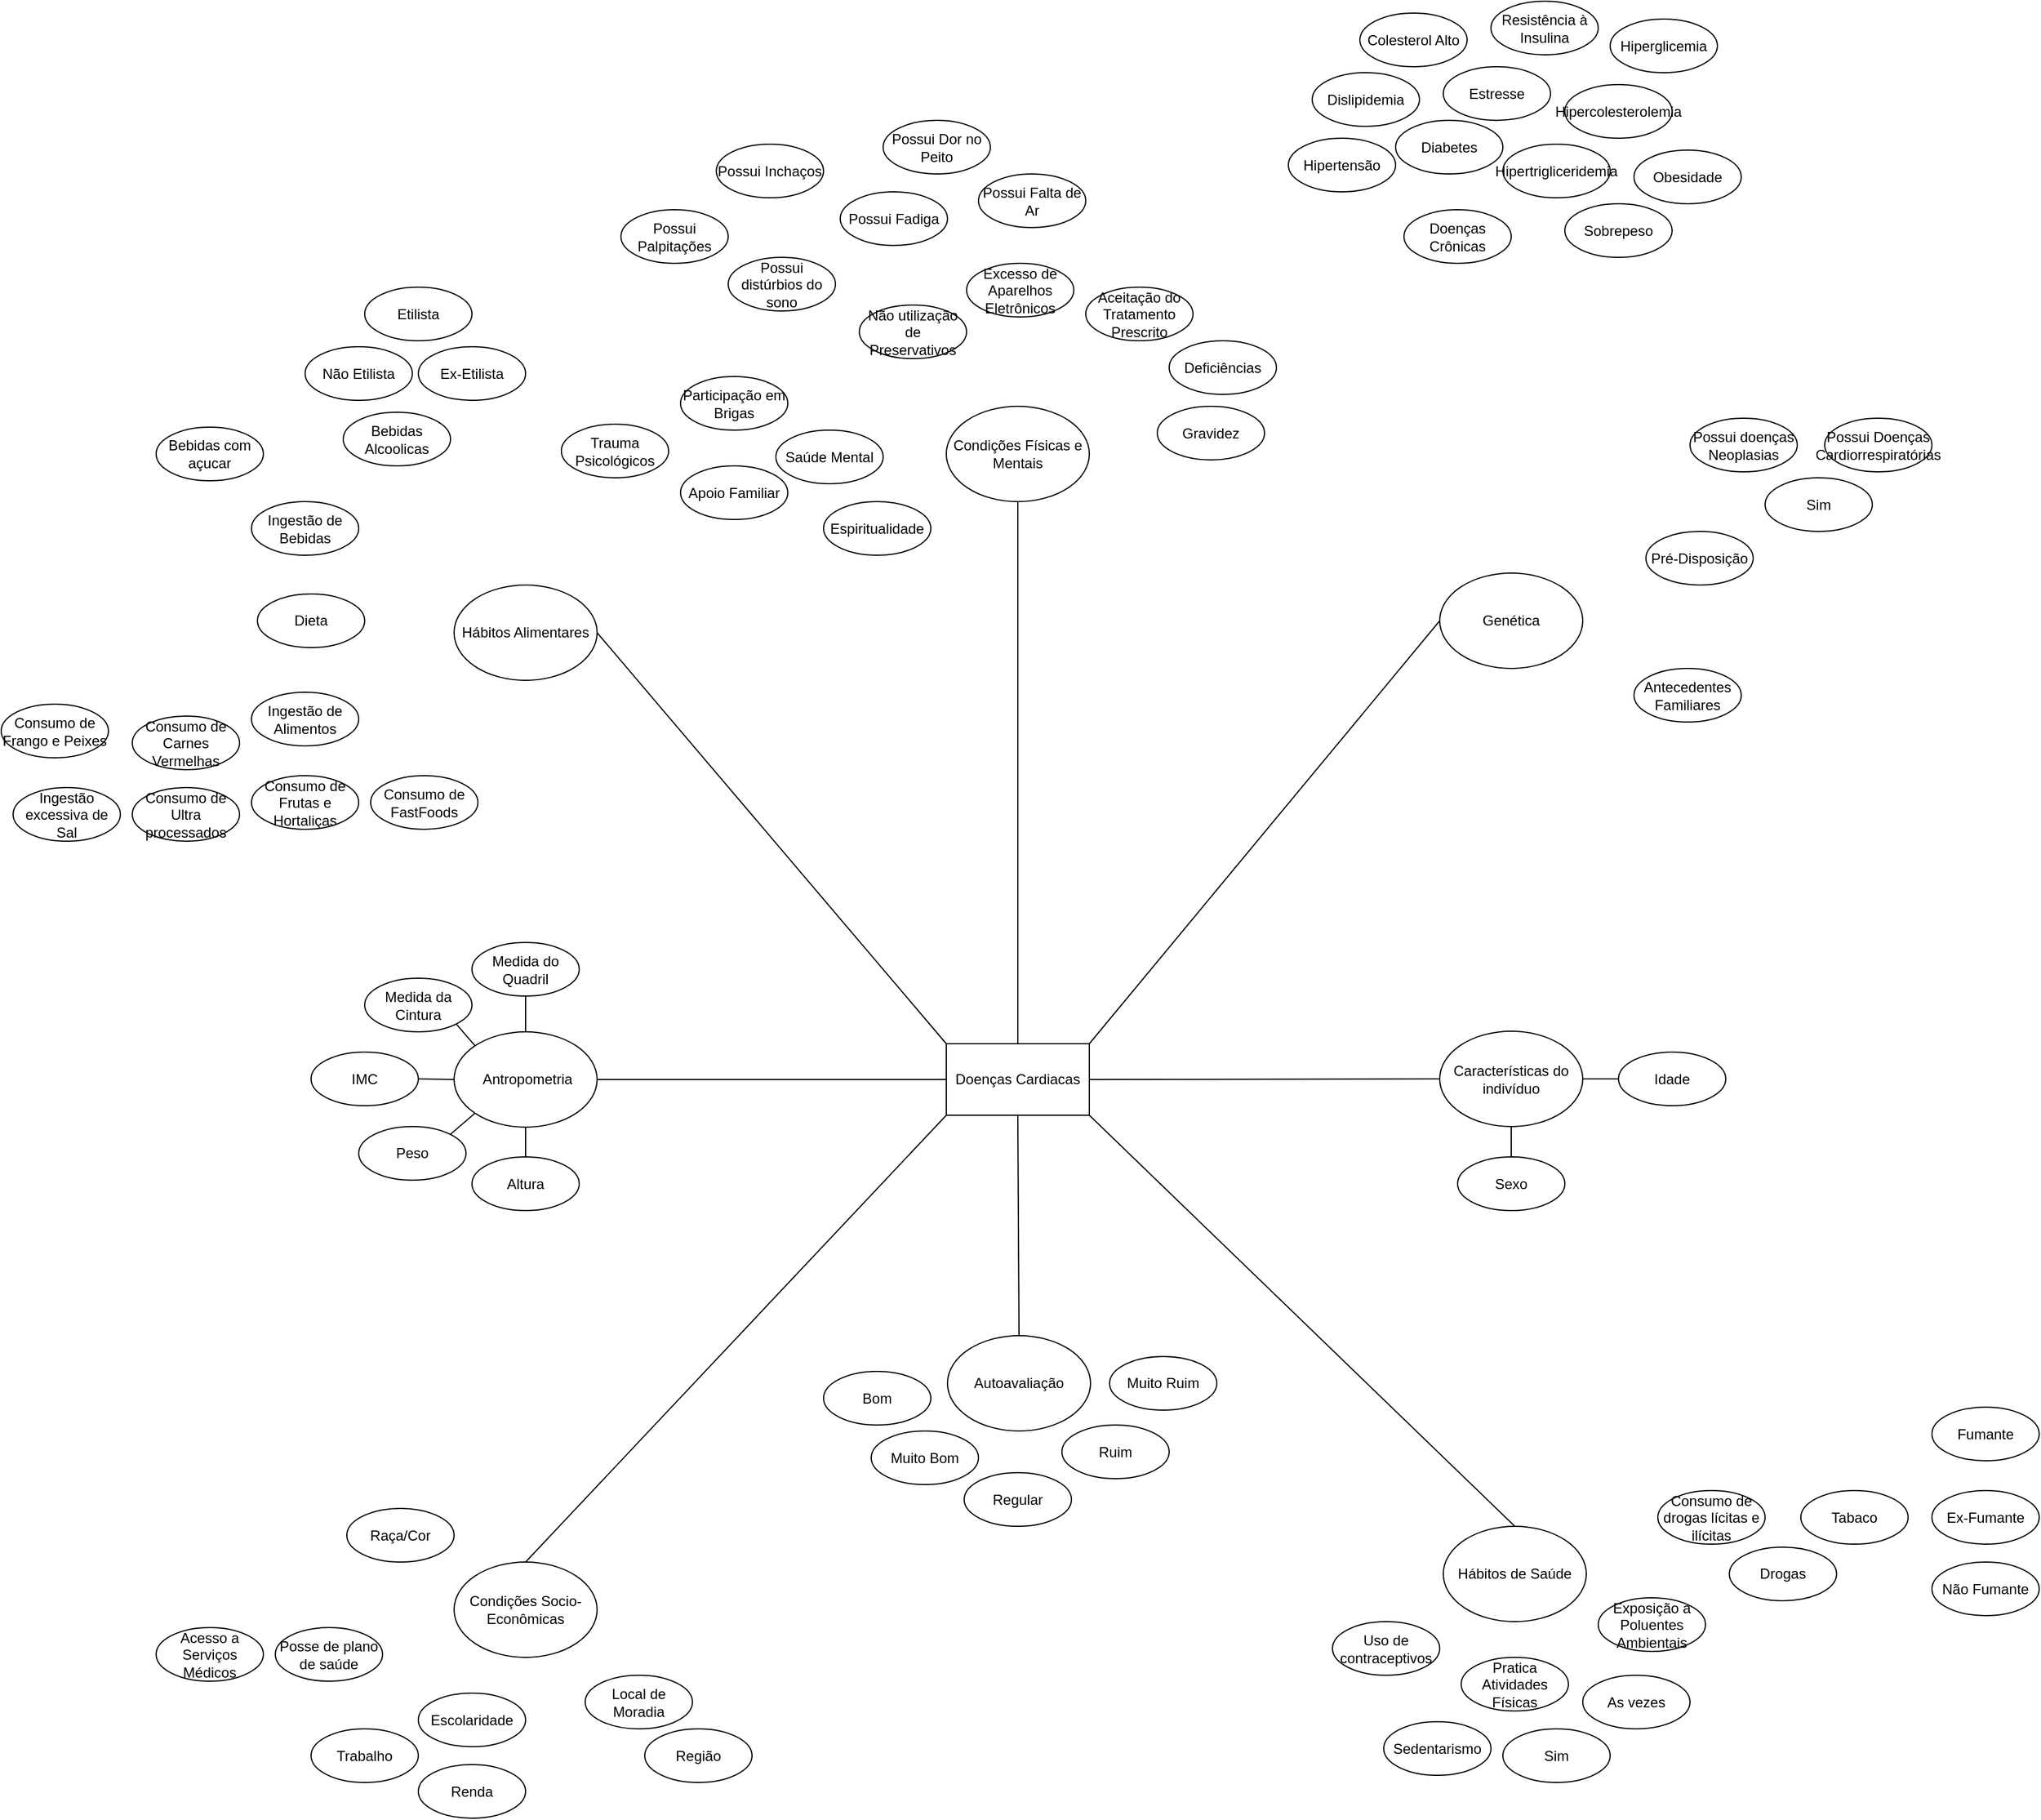 <mxfile version="26.1.1">
  <diagram name="Página-1" id="K5eOA4L-gDZK-XUdb7QI">
    <mxGraphModel dx="2206" dy="1781" grid="1" gridSize="10" guides="1" tooltips="1" connect="1" arrows="1" fold="1" page="1" pageScale="1" pageWidth="827" pageHeight="1169" math="0" shadow="0">
      <root>
        <mxCell id="0" />
        <mxCell id="1" parent="0" />
        <mxCell id="xORFpnPC-fu5SrFgAWwJ-1" value="Doenças Cardiacas" style="rounded=0;whiteSpace=wrap;html=1;fontStyle=0" vertex="1" parent="1">
          <mxGeometry x="353" y="555" width="120" height="60" as="geometry" />
        </mxCell>
        <mxCell id="xORFpnPC-fu5SrFgAWwJ-2" value="&amp;nbsp;Antropometria" style="ellipse;whiteSpace=wrap;html=1;fontStyle=0" vertex="1" parent="1">
          <mxGeometry x="-60" y="545" width="120" height="80" as="geometry" />
        </mxCell>
        <mxCell id="xORFpnPC-fu5SrFgAWwJ-4" value="Sexo" style="ellipse;whiteSpace=wrap;html=1;fontStyle=0" vertex="1" parent="1">
          <mxGeometry x="782" y="650" width="90" height="45" as="geometry" />
        </mxCell>
        <mxCell id="xORFpnPC-fu5SrFgAWwJ-8" value="Idade" style="ellipse;whiteSpace=wrap;html=1;fontStyle=0" vertex="1" parent="1">
          <mxGeometry x="917" y="562" width="90" height="45" as="geometry" />
        </mxCell>
        <mxCell id="xORFpnPC-fu5SrFgAWwJ-9" value="Peso" style="ellipse;whiteSpace=wrap;html=1;fontStyle=0" vertex="1" parent="1">
          <mxGeometry x="-140" y="624.5" width="90" height="45" as="geometry" />
        </mxCell>
        <mxCell id="xORFpnPC-fu5SrFgAWwJ-10" value="Altura" style="ellipse;whiteSpace=wrap;html=1;fontStyle=0" vertex="1" parent="1">
          <mxGeometry x="-45" y="650" width="90" height="45" as="geometry" />
        </mxCell>
        <mxCell id="xORFpnPC-fu5SrFgAWwJ-12" value="Medida da Cintura" style="ellipse;whiteSpace=wrap;html=1;fontStyle=0" vertex="1" parent="1">
          <mxGeometry x="-135" y="500" width="90" height="45" as="geometry" />
        </mxCell>
        <mxCell id="xORFpnPC-fu5SrFgAWwJ-13" value="IMC" style="ellipse;whiteSpace=wrap;html=1;fontStyle=0" vertex="1" parent="1">
          <mxGeometry x="-180" y="562" width="90" height="45" as="geometry" />
        </mxCell>
        <mxCell id="xORFpnPC-fu5SrFgAWwJ-17" value="Medida do Quadril" style="ellipse;whiteSpace=wrap;html=1;fontStyle=0" vertex="1" parent="1">
          <mxGeometry x="-45" y="470" width="90" height="45" as="geometry" />
        </mxCell>
        <mxCell id="xORFpnPC-fu5SrFgAWwJ-19" value="" style="endArrow=none;html=1;rounded=0;entryX=0;entryY=0.5;entryDx=0;entryDy=0;exitX=1;exitY=0.5;exitDx=0;exitDy=0;fontStyle=0" edge="1" parent="1" source="xORFpnPC-fu5SrFgAWwJ-2" target="xORFpnPC-fu5SrFgAWwJ-1">
          <mxGeometry width="50" height="50" relative="1" as="geometry">
            <mxPoint x="150" y="670" as="sourcePoint" />
            <mxPoint x="200" y="620" as="targetPoint" />
          </mxGeometry>
        </mxCell>
        <mxCell id="xORFpnPC-fu5SrFgAWwJ-23" value="" style="endArrow=none;html=1;rounded=0;entryX=0.5;entryY=0;entryDx=0;entryDy=0;exitX=0.5;exitY=1;exitDx=0;exitDy=0;fontStyle=0" edge="1" parent="1" source="xORFpnPC-fu5SrFgAWwJ-31" target="xORFpnPC-fu5SrFgAWwJ-4">
          <mxGeometry width="50" height="50" relative="1" as="geometry">
            <mxPoint x="157" y="670" as="sourcePoint" />
            <mxPoint x="207" y="620" as="targetPoint" />
          </mxGeometry>
        </mxCell>
        <mxCell id="xORFpnPC-fu5SrFgAWwJ-27" value="Hábitos Alimentares" style="ellipse;whiteSpace=wrap;html=1;fontStyle=0" vertex="1" parent="1">
          <mxGeometry x="-60" y="170" width="120" height="80" as="geometry" />
        </mxCell>
        <mxCell id="xORFpnPC-fu5SrFgAWwJ-28" value="" style="endArrow=none;html=1;rounded=0;entryX=1;entryY=0.5;entryDx=0;entryDy=0;exitX=0;exitY=0;exitDx=0;exitDy=0;fontStyle=0" edge="1" parent="1" source="xORFpnPC-fu5SrFgAWwJ-1" target="xORFpnPC-fu5SrFgAWwJ-27">
          <mxGeometry width="50" height="50" relative="1" as="geometry">
            <mxPoint x="290" y="520" as="sourcePoint" />
            <mxPoint x="340" y="470" as="targetPoint" />
          </mxGeometry>
        </mxCell>
        <mxCell id="xORFpnPC-fu5SrFgAWwJ-29" value="Condições Físicas e Mentais" style="ellipse;whiteSpace=wrap;html=1;fontStyle=0" vertex="1" parent="1">
          <mxGeometry x="353" y="20" width="120" height="80" as="geometry" />
        </mxCell>
        <mxCell id="xORFpnPC-fu5SrFgAWwJ-30" value="Genética" style="ellipse;whiteSpace=wrap;html=1;fontStyle=0" vertex="1" parent="1">
          <mxGeometry x="767" y="160" width="120" height="80" as="geometry" />
        </mxCell>
        <mxCell id="xORFpnPC-fu5SrFgAWwJ-31" value="Características do indivíduo" style="ellipse;whiteSpace=wrap;html=1;fontStyle=0" vertex="1" parent="1">
          <mxGeometry x="767" y="544.5" width="120" height="80" as="geometry" />
        </mxCell>
        <mxCell id="xORFpnPC-fu5SrFgAWwJ-32" value="Hábitos de Saúde" style="ellipse;whiteSpace=wrap;html=1;fontStyle=0" vertex="1" parent="1">
          <mxGeometry x="770" y="960" width="120" height="80" as="geometry" />
        </mxCell>
        <mxCell id="xORFpnPC-fu5SrFgAWwJ-33" value="Condições Socio-Econômicas" style="ellipse;whiteSpace=wrap;html=1;fontStyle=0" vertex="1" parent="1">
          <mxGeometry x="-60" y="990" width="120" height="80" as="geometry" />
        </mxCell>
        <mxCell id="xORFpnPC-fu5SrFgAWwJ-34" value="" style="endArrow=none;html=1;rounded=0;entryX=0;entryY=1;entryDx=0;entryDy=0;exitX=0.5;exitY=0;exitDx=0;exitDy=0;fontStyle=0" edge="1" parent="1" source="xORFpnPC-fu5SrFgAWwJ-33" target="xORFpnPC-fu5SrFgAWwJ-1">
          <mxGeometry width="50" height="50" relative="1" as="geometry">
            <mxPoint x="300" y="750" as="sourcePoint" />
            <mxPoint x="350" y="700" as="targetPoint" />
          </mxGeometry>
        </mxCell>
        <mxCell id="xORFpnPC-fu5SrFgAWwJ-35" value="" style="endArrow=none;html=1;rounded=0;entryX=0.5;entryY=1;entryDx=0;entryDy=0;exitX=0.5;exitY=0;exitDx=0;exitDy=0;fontStyle=0" edge="1" parent="1" source="xORFpnPC-fu5SrFgAWwJ-1" target="xORFpnPC-fu5SrFgAWwJ-29">
          <mxGeometry width="50" height="50" relative="1" as="geometry">
            <mxPoint x="450" y="540" as="sourcePoint" />
            <mxPoint x="500" y="490" as="targetPoint" />
          </mxGeometry>
        </mxCell>
        <mxCell id="xORFpnPC-fu5SrFgAWwJ-36" value="" style="endArrow=none;html=1;rounded=0;entryX=1;entryY=1;entryDx=0;entryDy=0;exitX=0.5;exitY=0;exitDx=0;exitDy=0;fontStyle=0" edge="1" parent="1" source="xORFpnPC-fu5SrFgAWwJ-32" target="xORFpnPC-fu5SrFgAWwJ-1">
          <mxGeometry width="50" height="50" relative="1" as="geometry">
            <mxPoint x="640" y="800" as="sourcePoint" />
            <mxPoint x="500" y="960" as="targetPoint" />
          </mxGeometry>
        </mxCell>
        <mxCell id="xORFpnPC-fu5SrFgAWwJ-37" value="" style="endArrow=none;html=1;rounded=0;entryX=1;entryY=0.5;entryDx=0;entryDy=0;exitX=0;exitY=0.5;exitDx=0;exitDy=0;fontStyle=0" edge="1" parent="1" source="xORFpnPC-fu5SrFgAWwJ-31" target="xORFpnPC-fu5SrFgAWwJ-1">
          <mxGeometry width="50" height="50" relative="1" as="geometry">
            <mxPoint x="510" y="710" as="sourcePoint" />
            <mxPoint x="560" y="660" as="targetPoint" />
          </mxGeometry>
        </mxCell>
        <mxCell id="xORFpnPC-fu5SrFgAWwJ-39" value="" style="endArrow=none;html=1;rounded=0;entryX=1;entryY=0.5;entryDx=0;entryDy=0;exitX=0;exitY=0.5;exitDx=0;exitDy=0;fontStyle=0" edge="1" parent="1" source="xORFpnPC-fu5SrFgAWwJ-8" target="xORFpnPC-fu5SrFgAWwJ-31">
          <mxGeometry width="50" height="50" relative="1" as="geometry">
            <mxPoint x="867" y="662.5" as="sourcePoint" />
            <mxPoint x="917" y="612.5" as="targetPoint" />
          </mxGeometry>
        </mxCell>
        <mxCell id="xORFpnPC-fu5SrFgAWwJ-40" value="" style="endArrow=none;html=1;rounded=0;entryX=0;entryY=0.5;entryDx=0;entryDy=0;exitX=1;exitY=0;exitDx=0;exitDy=0;fontStyle=0" edge="1" parent="1" source="xORFpnPC-fu5SrFgAWwJ-1" target="xORFpnPC-fu5SrFgAWwJ-30">
          <mxGeometry width="50" height="50" relative="1" as="geometry">
            <mxPoint x="470" y="490" as="sourcePoint" />
            <mxPoint x="500" y="520" as="targetPoint" />
          </mxGeometry>
        </mxCell>
        <mxCell id="xORFpnPC-fu5SrFgAWwJ-41" value="Autoavaliação" style="ellipse;whiteSpace=wrap;html=1;fontStyle=0" vertex="1" parent="1">
          <mxGeometry x="354" y="800" width="120" height="80" as="geometry" />
        </mxCell>
        <mxCell id="xORFpnPC-fu5SrFgAWwJ-42" value="" style="endArrow=none;html=1;rounded=0;entryX=0.5;entryY=1;entryDx=0;entryDy=0;exitX=0.5;exitY=0;exitDx=0;exitDy=0;fontStyle=0" edge="1" parent="1" source="xORFpnPC-fu5SrFgAWwJ-41" target="xORFpnPC-fu5SrFgAWwJ-1">
          <mxGeometry width="50" height="50" relative="1" as="geometry">
            <mxPoint x="350" y="910" as="sourcePoint" />
            <mxPoint x="400" y="860" as="targetPoint" />
          </mxGeometry>
        </mxCell>
        <mxCell id="xORFpnPC-fu5SrFgAWwJ-46" value="Escolaridade" style="ellipse;whiteSpace=wrap;html=1;fontStyle=0" vertex="1" parent="1">
          <mxGeometry x="-90" y="1100" width="90" height="45" as="geometry" />
        </mxCell>
        <mxCell id="xORFpnPC-fu5SrFgAWwJ-48" value="Região" style="ellipse;whiteSpace=wrap;html=1;fontStyle=0" vertex="1" parent="1">
          <mxGeometry x="100" y="1130" width="90" height="45" as="geometry" />
        </mxCell>
        <mxCell id="xORFpnPC-fu5SrFgAWwJ-49" value="Renda" style="ellipse;whiteSpace=wrap;html=1;fontStyle=0" vertex="1" parent="1">
          <mxGeometry x="-90" y="1160" width="90" height="45" as="geometry" />
        </mxCell>
        <mxCell id="xORFpnPC-fu5SrFgAWwJ-50" value="Raça/Cor" style="ellipse;whiteSpace=wrap;html=1;fontStyle=0" vertex="1" parent="1">
          <mxGeometry x="-150" y="945" width="90" height="45" as="geometry" />
        </mxCell>
        <mxCell id="xORFpnPC-fu5SrFgAWwJ-51" value="Posse de plano de saúde" style="ellipse;whiteSpace=wrap;html=1;fontStyle=0" vertex="1" parent="1">
          <mxGeometry x="-210" y="1045" width="90" height="45" as="geometry" />
        </mxCell>
        <mxCell id="xORFpnPC-fu5SrFgAWwJ-52" value="Trabalho" style="ellipse;whiteSpace=wrap;html=1;fontStyle=0" vertex="1" parent="1">
          <mxGeometry x="-180" y="1130" width="90" height="45" as="geometry" />
        </mxCell>
        <mxCell id="xORFpnPC-fu5SrFgAWwJ-53" value="Local de Moradia" style="ellipse;whiteSpace=wrap;html=1;fontStyle=0" vertex="1" parent="1">
          <mxGeometry x="50" y="1085" width="90" height="45" as="geometry" />
        </mxCell>
        <mxCell id="xORFpnPC-fu5SrFgAWwJ-54" value="Acesso a Serviços Médicos" style="ellipse;whiteSpace=wrap;html=1;fontStyle=0" vertex="1" parent="1">
          <mxGeometry x="-310" y="1045" width="90" height="45" as="geometry" />
        </mxCell>
        <mxCell id="xORFpnPC-fu5SrFgAWwJ-60" value="Consumo de drogas lícitas e ilícitas" style="ellipse;whiteSpace=wrap;html=1;fontStyle=0" vertex="1" parent="1">
          <mxGeometry x="950" y="930" width="90" height="45" as="geometry" />
        </mxCell>
        <mxCell id="xORFpnPC-fu5SrFgAWwJ-62" value="Drogas" style="ellipse;whiteSpace=wrap;html=1;fontStyle=0" vertex="1" parent="1">
          <mxGeometry x="1010" y="977.5" width="90" height="45" as="geometry" />
        </mxCell>
        <mxCell id="xORFpnPC-fu5SrFgAWwJ-65" value="Pratica Atividades Físicas" style="ellipse;whiteSpace=wrap;html=1;fontStyle=0" vertex="1" parent="1">
          <mxGeometry x="785" y="1070" width="90" height="45" as="geometry" />
        </mxCell>
        <mxCell id="xORFpnPC-fu5SrFgAWwJ-69" value="Ingestão excessiva de Sal" style="ellipse;whiteSpace=wrap;html=1;fontStyle=0" vertex="1" parent="1">
          <mxGeometry x="-430" y="340" width="90" height="45" as="geometry" />
        </mxCell>
        <mxCell id="xORFpnPC-fu5SrFgAWwJ-71" value="Tabaco" style="ellipse;whiteSpace=wrap;html=1;fontStyle=0" vertex="1" parent="1">
          <mxGeometry x="1070" y="930" width="90" height="45" as="geometry" />
        </mxCell>
        <mxCell id="xORFpnPC-fu5SrFgAWwJ-74" value="Uso de contraceptivos" style="ellipse;whiteSpace=wrap;html=1;fontStyle=0" vertex="1" parent="1">
          <mxGeometry x="677" y="1040" width="90" height="45" as="geometry" />
        </mxCell>
        <mxCell id="xORFpnPC-fu5SrFgAWwJ-75" value="Dieta" style="ellipse;whiteSpace=wrap;html=1;fontStyle=0" vertex="1" parent="1">
          <mxGeometry x="-225" y="177.5" width="90" height="45" as="geometry" />
        </mxCell>
        <mxCell id="xORFpnPC-fu5SrFgAWwJ-77" value="Participação em Brigas" style="ellipse;whiteSpace=wrap;html=1;fontStyle=0" vertex="1" parent="1">
          <mxGeometry x="130" y="-5" width="90" height="45" as="geometry" />
        </mxCell>
        <mxCell id="xORFpnPC-fu5SrFgAWwJ-79" value="Ingestão de Alimentos" style="ellipse;whiteSpace=wrap;html=1;fontStyle=0" vertex="1" parent="1">
          <mxGeometry x="-230" y="260" width="90" height="45" as="geometry" />
        </mxCell>
        <mxCell id="xORFpnPC-fu5SrFgAWwJ-80" value="Apoio Familiar" style="ellipse;whiteSpace=wrap;html=1;fontStyle=0" vertex="1" parent="1">
          <mxGeometry x="130" y="70" width="90" height="45" as="geometry" />
        </mxCell>
        <mxCell id="xORFpnPC-fu5SrFgAWwJ-81" value="Não utilização de Preservativos" style="ellipse;whiteSpace=wrap;html=1;fontStyle=0" vertex="1" parent="1">
          <mxGeometry x="280" y="-65" width="90" height="45" as="geometry" />
        </mxCell>
        <mxCell id="xORFpnPC-fu5SrFgAWwJ-82" value="Ingestão de Bebidas" style="ellipse;whiteSpace=wrap;html=1;fontStyle=0" vertex="1" parent="1">
          <mxGeometry x="-230" y="100" width="90" height="45" as="geometry" />
        </mxCell>
        <mxCell id="xORFpnPC-fu5SrFgAWwJ-83" value="Saúde Mental" style="ellipse;whiteSpace=wrap;html=1;fontStyle=0" vertex="1" parent="1">
          <mxGeometry x="210" y="40" width="90" height="45" as="geometry" />
        </mxCell>
        <mxCell id="xORFpnPC-fu5SrFgAWwJ-84" value="Hipertensão" style="ellipse;whiteSpace=wrap;html=1;fontStyle=0" vertex="1" parent="1">
          <mxGeometry x="640" y="-205" width="90" height="45" as="geometry" />
        </mxCell>
        <mxCell id="xORFpnPC-fu5SrFgAWwJ-85" value="Deficiências" style="ellipse;whiteSpace=wrap;html=1;fontStyle=0" vertex="1" parent="1">
          <mxGeometry x="540" y="-35" width="90" height="45" as="geometry" />
        </mxCell>
        <mxCell id="xORFpnPC-fu5SrFgAWwJ-86" value="Aceitação do Tratamento Prescrito" style="ellipse;whiteSpace=wrap;html=1;fontStyle=0" vertex="1" parent="1">
          <mxGeometry x="470" y="-80" width="90" height="45" as="geometry" />
        </mxCell>
        <mxCell id="xORFpnPC-fu5SrFgAWwJ-87" value="Excesso de Aparelhos Eletrônicos" style="ellipse;whiteSpace=wrap;html=1;fontStyle=0" vertex="1" parent="1">
          <mxGeometry x="370" y="-100" width="90" height="45" as="geometry" />
        </mxCell>
        <mxCell id="xORFpnPC-fu5SrFgAWwJ-88" value="Gravidez" style="ellipse;whiteSpace=wrap;html=1;fontStyle=0" vertex="1" parent="1">
          <mxGeometry x="530" y="20" width="90" height="45" as="geometry" />
        </mxCell>
        <mxCell id="xORFpnPC-fu5SrFgAWwJ-89" value="Antecedentes Familiares " style="ellipse;whiteSpace=wrap;html=1;fontStyle=0" vertex="1" parent="1">
          <mxGeometry x="930" y="240" width="90" height="45" as="geometry" />
        </mxCell>
        <mxCell id="xORFpnPC-fu5SrFgAWwJ-90" value="Possui doenças Neoplasias" style="ellipse;whiteSpace=wrap;html=1;fontStyle=0" vertex="1" parent="1">
          <mxGeometry x="977" y="30" width="90" height="45" as="geometry" />
        </mxCell>
        <mxCell id="xORFpnPC-fu5SrFgAWwJ-91" value="Doenças Crônicas" style="ellipse;whiteSpace=wrap;html=1;fontStyle=0" vertex="1" parent="1">
          <mxGeometry x="737" y="-145" width="90" height="45" as="geometry" />
        </mxCell>
        <mxCell id="xORFpnPC-fu5SrFgAWwJ-92" value="Estresse" style="ellipse;whiteSpace=wrap;html=1;fontStyle=0" vertex="1" parent="1">
          <mxGeometry x="770" y="-265" width="90" height="45" as="geometry" />
        </mxCell>
        <mxCell id="xORFpnPC-fu5SrFgAWwJ-94" value="&lt;span class=&quot;notion-enable-hover&quot; data-token-index=&quot;0&quot; style=&quot;&quot;&gt;Dislipidemia&lt;/span&gt;" style="ellipse;whiteSpace=wrap;html=1;fontStyle=0" vertex="1" parent="1">
          <mxGeometry x="660" y="-260" width="90" height="45" as="geometry" />
        </mxCell>
        <mxCell id="xORFpnPC-fu5SrFgAWwJ-95" value="&lt;span class=&quot;notion-enable-hover&quot; data-token-index=&quot;0&quot; style=&quot;&quot;&gt;Hipertrigliceridemia&lt;/span&gt;" style="ellipse;whiteSpace=wrap;html=1;fontStyle=0" vertex="1" parent="1">
          <mxGeometry x="820" y="-200" width="90" height="45" as="geometry" />
        </mxCell>
        <mxCell id="xORFpnPC-fu5SrFgAWwJ-96" value="&lt;span class=&quot;notion-enable-hover&quot; data-token-index=&quot;0&quot; style=&quot;&quot;&gt;Hipercolesterolemia&lt;/span&gt;" style="ellipse;whiteSpace=wrap;html=1;fontStyle=0" vertex="1" parent="1">
          <mxGeometry x="872" y="-250" width="90" height="45" as="geometry" />
        </mxCell>
        <mxCell id="xORFpnPC-fu5SrFgAWwJ-97" value="&lt;span class=&quot;notion-enable-hover&quot; data-token-index=&quot;0&quot; style=&quot;&quot;&gt;Sobrepeso&lt;/span&gt;" style="ellipse;whiteSpace=wrap;html=1;fontStyle=0" vertex="1" parent="1">
          <mxGeometry x="872" y="-150" width="90" height="45" as="geometry" />
        </mxCell>
        <mxCell id="xORFpnPC-fu5SrFgAWwJ-98" value="&lt;span class=&quot;notion-enable-hover&quot; data-token-index=&quot;0&quot; style=&quot;&quot;&gt;Diabetes&lt;/span&gt;" style="ellipse;whiteSpace=wrap;html=1;fontStyle=0" vertex="1" parent="1">
          <mxGeometry x="730" y="-220" width="90" height="45" as="geometry" />
        </mxCell>
        <mxCell id="xORFpnPC-fu5SrFgAWwJ-100" value="Consumo de FastFoods" style="ellipse;whiteSpace=wrap;html=1;fontStyle=0" vertex="1" parent="1">
          <mxGeometry x="-130" y="330" width="90" height="45" as="geometry" />
        </mxCell>
        <mxCell id="xORFpnPC-fu5SrFgAWwJ-105" value="&lt;span class=&quot;notion-enable-hover&quot; data-token-index=&quot;0&quot; style=&quot;&quot;&gt;Obesidade&lt;/span&gt;" style="ellipse;whiteSpace=wrap;html=1;fontStyle=0" vertex="1" parent="1">
          <mxGeometry x="930" y="-195" width="90" height="45" as="geometry" />
        </mxCell>
        <mxCell id="xORFpnPC-fu5SrFgAWwJ-106" value="Consumo de Frutas e Hortaliças" style="ellipse;whiteSpace=wrap;html=1;fontStyle=0" vertex="1" parent="1">
          <mxGeometry x="-230" y="330" width="90" height="45" as="geometry" />
        </mxCell>
        <mxCell id="xORFpnPC-fu5SrFgAWwJ-107" value="Colesterol Alto" style="ellipse;whiteSpace=wrap;html=1;fontStyle=0" vertex="1" parent="1">
          <mxGeometry x="700" y="-310" width="90" height="45" as="geometry" />
        </mxCell>
        <mxCell id="xORFpnPC-fu5SrFgAWwJ-108" value="Fumante" style="ellipse;whiteSpace=wrap;html=1;fontStyle=0" vertex="1" parent="1">
          <mxGeometry x="1180" y="860" width="90" height="45" as="geometry" />
        </mxCell>
        <mxCell id="xORFpnPC-fu5SrFgAWwJ-109" value="Não Fumante" style="ellipse;whiteSpace=wrap;html=1;fontStyle=0" vertex="1" parent="1">
          <mxGeometry x="1180" y="990" width="90" height="45" as="geometry" />
        </mxCell>
        <mxCell id="xORFpnPC-fu5SrFgAWwJ-110" value="Ex-Fumante" style="ellipse;whiteSpace=wrap;html=1;fontStyle=0" vertex="1" parent="1">
          <mxGeometry x="1180" y="930" width="90" height="45" as="geometry" />
        </mxCell>
        <mxCell id="xORFpnPC-fu5SrFgAWwJ-111" value="Bom" style="ellipse;whiteSpace=wrap;html=1;fontStyle=0" vertex="1" parent="1">
          <mxGeometry x="250" y="830" width="90" height="45" as="geometry" />
        </mxCell>
        <mxCell id="xORFpnPC-fu5SrFgAWwJ-112" value="Muito Bom" style="ellipse;whiteSpace=wrap;html=1;fontStyle=0" vertex="1" parent="1">
          <mxGeometry x="290" y="880" width="90" height="45" as="geometry" />
        </mxCell>
        <mxCell id="xORFpnPC-fu5SrFgAWwJ-113" value="Regular" style="ellipse;whiteSpace=wrap;html=1;fontStyle=0" vertex="1" parent="1">
          <mxGeometry x="368" y="915" width="90" height="45" as="geometry" />
        </mxCell>
        <mxCell id="xORFpnPC-fu5SrFgAWwJ-114" value="Ruim" style="ellipse;whiteSpace=wrap;html=1;fontStyle=0" vertex="1" parent="1">
          <mxGeometry x="450" y="875" width="90" height="45" as="geometry" />
        </mxCell>
        <mxCell id="xORFpnPC-fu5SrFgAWwJ-115" value="Muito Ruim" style="ellipse;whiteSpace=wrap;html=1;fontStyle=0" vertex="1" parent="1">
          <mxGeometry x="490" y="817.5" width="90" height="45" as="geometry" />
        </mxCell>
        <mxCell id="xORFpnPC-fu5SrFgAWwJ-122" value="Consumo de Ultra processados" style="ellipse;whiteSpace=wrap;html=1;fontStyle=0" vertex="1" parent="1">
          <mxGeometry x="-330" y="340" width="90" height="45" as="geometry" />
        </mxCell>
        <mxCell id="xORFpnPC-fu5SrFgAWwJ-125" value="Pré-Disposição" style="ellipse;whiteSpace=wrap;html=1;fontStyle=0" vertex="1" parent="1">
          <mxGeometry x="940" y="125" width="90" height="45" as="geometry" />
        </mxCell>
        <mxCell id="xORFpnPC-fu5SrFgAWwJ-129" value="Bebidas com açucar" style="ellipse;whiteSpace=wrap;html=1;fontStyle=0" vertex="1" parent="1">
          <mxGeometry x="-310" y="37.5" width="90" height="45" as="geometry" />
        </mxCell>
        <mxCell id="xORFpnPC-fu5SrFgAWwJ-130" value="Consumo de Frango e Peixes" style="ellipse;whiteSpace=wrap;html=1;fontStyle=0" vertex="1" parent="1">
          <mxGeometry x="-440" y="270" width="90" height="45" as="geometry" />
        </mxCell>
        <mxCell id="xORFpnPC-fu5SrFgAWwJ-131" value="Consumo de Carnes Vermelhas" style="ellipse;whiteSpace=wrap;html=1;fontStyle=0" vertex="1" parent="1">
          <mxGeometry x="-330" y="280" width="90" height="45" as="geometry" />
        </mxCell>
        <mxCell id="xORFpnPC-fu5SrFgAWwJ-132" value="Bebidas Alcoolicas" style="ellipse;whiteSpace=wrap;html=1;fontStyle=0" vertex="1" parent="1">
          <mxGeometry x="-153" y="25" width="90" height="45" as="geometry" />
        </mxCell>
        <mxCell id="xORFpnPC-fu5SrFgAWwJ-133" value="Ex-Etilista" style="ellipse;whiteSpace=wrap;html=1;fontStyle=0" vertex="1" parent="1">
          <mxGeometry x="-90" y="-30" width="90" height="45" as="geometry" />
        </mxCell>
        <mxCell id="xORFpnPC-fu5SrFgAWwJ-134" value="Não Etilista" style="ellipse;whiteSpace=wrap;html=1;fontStyle=0" vertex="1" parent="1">
          <mxGeometry x="-185" y="-30" width="90" height="45" as="geometry" />
        </mxCell>
        <mxCell id="xORFpnPC-fu5SrFgAWwJ-137" value="&lt;span class=&quot;notion-enable-hover&quot; data-token-index=&quot;0&quot; style=&quot;&quot;&gt;Exposição a Poluentes Ambientais&lt;/span&gt;" style="ellipse;whiteSpace=wrap;html=1;fontStyle=0" vertex="1" parent="1">
          <mxGeometry x="900" y="1020" width="90" height="45" as="geometry" />
        </mxCell>
        <mxCell id="xORFpnPC-fu5SrFgAWwJ-138" value="Sedentarismo" style="ellipse;whiteSpace=wrap;html=1;fontStyle=0" vertex="1" parent="1">
          <mxGeometry x="720" y="1124" width="90" height="45" as="geometry" />
        </mxCell>
        <mxCell id="xORFpnPC-fu5SrFgAWwJ-139" value="&lt;span class=&quot;notion-enable-hover&quot; data-token-index=&quot;0&quot; style=&quot;&quot;&gt;Sim&lt;/span&gt;" style="ellipse;whiteSpace=wrap;html=1;fontStyle=0" vertex="1" parent="1">
          <mxGeometry x="820" y="1130" width="90" height="45" as="geometry" />
        </mxCell>
        <mxCell id="xORFpnPC-fu5SrFgAWwJ-140" value="As vezes" style="ellipse;whiteSpace=wrap;html=1;fontStyle=0" vertex="1" parent="1">
          <mxGeometry x="887" y="1085" width="90" height="45" as="geometry" />
        </mxCell>
        <mxCell id="xORFpnPC-fu5SrFgAWwJ-141" value="Resistência à Insulina" style="ellipse;whiteSpace=wrap;html=1;fontStyle=0" vertex="1" parent="1">
          <mxGeometry x="810" y="-320" width="90" height="45" as="geometry" />
        </mxCell>
        <mxCell id="xORFpnPC-fu5SrFgAWwJ-143" value="Sim" style="ellipse;whiteSpace=wrap;html=1;fontStyle=0" vertex="1" parent="1">
          <mxGeometry x="1040" y="80" width="90" height="45" as="geometry" />
        </mxCell>
        <mxCell id="xORFpnPC-fu5SrFgAWwJ-144" value="Possui Doenças&lt;br&gt;Cardiorrespiratórias " style="ellipse;whiteSpace=wrap;html=1;fontStyle=0" vertex="1" parent="1">
          <mxGeometry x="1090" y="30" width="90" height="45" as="geometry" />
        </mxCell>
        <mxCell id="xORFpnPC-fu5SrFgAWwJ-146" value="Espiritualidade" style="ellipse;whiteSpace=wrap;html=1;fontStyle=0" vertex="1" parent="1">
          <mxGeometry x="250" y="100" width="90" height="45" as="geometry" />
        </mxCell>
        <mxCell id="xORFpnPC-fu5SrFgAWwJ-147" value="Trauma Psicológicos" style="ellipse;whiteSpace=wrap;html=1;fontStyle=0" vertex="1" parent="1">
          <mxGeometry x="30" y="35" width="90" height="45" as="geometry" />
        </mxCell>
        <mxCell id="xORFpnPC-fu5SrFgAWwJ-148" value="Possui distúrbios do sono" style="ellipse;whiteSpace=wrap;html=1;fontStyle=0" vertex="1" parent="1">
          <mxGeometry x="170" y="-105" width="90" height="45" as="geometry" />
        </mxCell>
        <mxCell id="xORFpnPC-fu5SrFgAWwJ-152" value="Possui Fadiga" style="ellipse;whiteSpace=wrap;html=1;fontStyle=0" vertex="1" parent="1">
          <mxGeometry x="264" y="-160" width="90" height="45" as="geometry" />
        </mxCell>
        <mxCell id="xORFpnPC-fu5SrFgAWwJ-153" value="Possui Falta de Ar" style="ellipse;whiteSpace=wrap;html=1;fontStyle=0" vertex="1" parent="1">
          <mxGeometry x="380" y="-175" width="90" height="45" as="geometry" />
        </mxCell>
        <mxCell id="xORFpnPC-fu5SrFgAWwJ-154" value="Possui Dor no Peito" style="ellipse;whiteSpace=wrap;html=1;fontStyle=0" vertex="1" parent="1">
          <mxGeometry x="300" y="-220" width="90" height="45" as="geometry" />
        </mxCell>
        <mxCell id="xORFpnPC-fu5SrFgAWwJ-156" value="Possui Inchaços" style="ellipse;whiteSpace=wrap;html=1;fontStyle=0" vertex="1" parent="1">
          <mxGeometry x="160" y="-200" width="90" height="45" as="geometry" />
        </mxCell>
        <mxCell id="xORFpnPC-fu5SrFgAWwJ-157" value="Possui Palpitações" style="ellipse;whiteSpace=wrap;html=1;fontStyle=0" vertex="1" parent="1">
          <mxGeometry x="80" y="-145" width="90" height="45" as="geometry" />
        </mxCell>
        <mxCell id="xORFpnPC-fu5SrFgAWwJ-158" value="&lt;span class=&quot;notion-enable-hover&quot; data-token-index=&quot;0&quot; style=&quot;&quot;&gt;Hiperglicemia&lt;/span&gt;" style="ellipse;whiteSpace=wrap;html=1;fontStyle=0" vertex="1" parent="1">
          <mxGeometry x="910" y="-305" width="90" height="45" as="geometry" />
        </mxCell>
        <mxCell id="xORFpnPC-fu5SrFgAWwJ-160" value="Etilista" style="ellipse;whiteSpace=wrap;html=1;fontStyle=0" vertex="1" parent="1">
          <mxGeometry x="-135" y="-80" width="90" height="45" as="geometry" />
        </mxCell>
        <mxCell id="xORFpnPC-fu5SrFgAWwJ-161" value="" style="endArrow=none;html=1;rounded=0;entryX=0.5;entryY=1;entryDx=0;entryDy=0;exitX=0.5;exitY=0;exitDx=0;exitDy=0;" edge="1" parent="1" source="xORFpnPC-fu5SrFgAWwJ-2" target="xORFpnPC-fu5SrFgAWwJ-17">
          <mxGeometry width="50" height="50" relative="1" as="geometry">
            <mxPoint x="-10" y="590" as="sourcePoint" />
            <mxPoint x="40" y="540" as="targetPoint" />
          </mxGeometry>
        </mxCell>
        <mxCell id="xORFpnPC-fu5SrFgAWwJ-162" value="" style="endArrow=none;html=1;rounded=0;entryX=0.5;entryY=0;entryDx=0;entryDy=0;exitX=0.5;exitY=1;exitDx=0;exitDy=0;" edge="1" parent="1" source="xORFpnPC-fu5SrFgAWwJ-2" target="xORFpnPC-fu5SrFgAWwJ-10">
          <mxGeometry width="50" height="50" relative="1" as="geometry">
            <mxPoint y="630" as="sourcePoint" />
            <mxPoint x="40" y="540" as="targetPoint" />
          </mxGeometry>
        </mxCell>
        <mxCell id="xORFpnPC-fu5SrFgAWwJ-163" value="" style="endArrow=none;html=1;rounded=0;exitX=1;exitY=0;exitDx=0;exitDy=0;entryX=0;entryY=1;entryDx=0;entryDy=0;" edge="1" parent="1" source="xORFpnPC-fu5SrFgAWwJ-9" target="xORFpnPC-fu5SrFgAWwJ-2">
          <mxGeometry width="50" height="50" relative="1" as="geometry">
            <mxPoint x="-10" y="640" as="sourcePoint" />
            <mxPoint x="40" y="590" as="targetPoint" />
          </mxGeometry>
        </mxCell>
        <mxCell id="xORFpnPC-fu5SrFgAWwJ-164" value="" style="endArrow=none;html=1;rounded=0;entryX=1;entryY=1;entryDx=0;entryDy=0;exitX=0;exitY=0;exitDx=0;exitDy=0;" edge="1" parent="1" source="xORFpnPC-fu5SrFgAWwJ-2" target="xORFpnPC-fu5SrFgAWwJ-12">
          <mxGeometry width="50" height="50" relative="1" as="geometry">
            <mxPoint x="-10" y="640" as="sourcePoint" />
            <mxPoint x="40" y="590" as="targetPoint" />
          </mxGeometry>
        </mxCell>
        <mxCell id="xORFpnPC-fu5SrFgAWwJ-165" value="" style="endArrow=none;html=1;rounded=0;exitX=1;exitY=0.5;exitDx=0;exitDy=0;entryX=0;entryY=0.5;entryDx=0;entryDy=0;" edge="1" parent="1" source="xORFpnPC-fu5SrFgAWwJ-13" target="xORFpnPC-fu5SrFgAWwJ-2">
          <mxGeometry width="50" height="50" relative="1" as="geometry">
            <mxPoint x="-10" y="640" as="sourcePoint" />
            <mxPoint x="40" y="590" as="targetPoint" />
          </mxGeometry>
        </mxCell>
      </root>
    </mxGraphModel>
  </diagram>
</mxfile>
